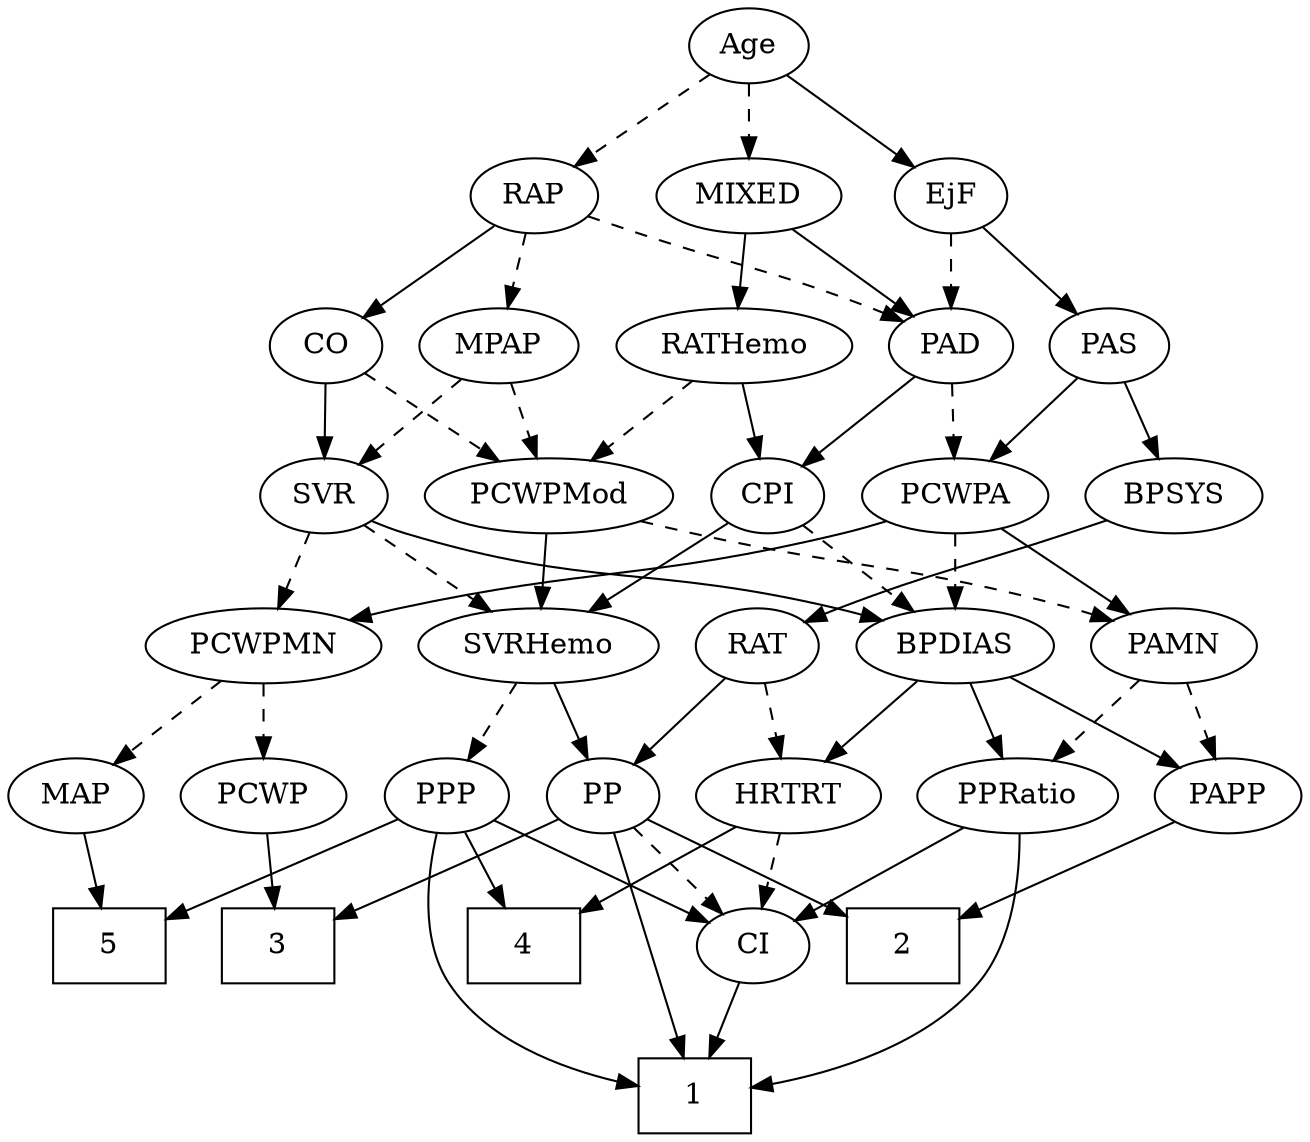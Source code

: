 strict digraph {
	graph [bb="0,0,569.39,540"];
	node [label="\N"];
	1	[height=0.5,
		pos="244.85,18",
		shape=box,
		width=0.75];
	2	[height=0.5,
		pos="69.847,90",
		shape=box,
		width=0.75];
	3	[height=0.5,
		pos="399.85,90",
		shape=box,
		width=0.75];
	4	[height=0.5,
		pos="327.85,90",
		shape=box,
		width=0.75];
	5	[height=0.5,
		pos="523.85,90",
		shape=box,
		width=0.75];
	Age	[height=0.5,
		pos="248.85,522",
		width=0.75];
	EjF	[height=0.5,
		pos="158.85,450",
		width=0.75];
	Age -> EjF	[pos="e,175.7,464.11 231.92,507.83 218.34,497.27 199.09,482.3 183.76,470.37",
		style=solid];
	RAP	[height=0.5,
		pos="341.85,450",
		width=0.77632];
	Age -> RAP	[pos="e,324.43,464.11 266.34,507.83 280.37,497.27 300.26,482.3 316.11,470.37",
		style=dashed];
	MIXED	[height=0.5,
		pos="248.85,450",
		width=1.1193];
	Age -> MIXED	[pos="e,248.85,468.1 248.85,503.7 248.85,495.98 248.85,486.71 248.85,478.11",
		style=dashed];
	PAD	[height=0.5,
		pos="158.85,378",
		width=0.79437];
	EjF -> PAD	[pos="e,158.85,396.1 158.85,431.7 158.85,423.98 158.85,414.71 158.85,406.11",
		style=dashed];
	PAS	[height=0.5,
		pos="84.847,378",
		width=0.75];
	EjF -> PAS	[pos="e,99.8,393.14 143.87,434.83 133.34,424.87 119.07,411.37 107.19,400.14",
		style=solid];
	MPAP	[height=0.5,
		pos="428.85,378",
		width=0.97491];
	RAP -> MPAP	[pos="e,410.62,393.66 358.62,435.5 371.09,425.47 388.33,411.6 402.61,400.11",
		style=dashed];
	RAP -> PAD	[pos="e,181.23,389.36 318.6,439.89 311.91,437.3 304.6,434.51 297.85,432 253.17,415.41 241.08,413.74 196.85,396 194.78,395.17 192.65,394.29 \
190.52,393.39",
		style=dashed];
	CO	[height=0.5,
		pos="348.85,378",
		width=0.75];
	RAP -> CO	[pos="e,347.14,396.1 343.58,431.7 344.35,423.98 345.28,414.71 346.14,406.11",
		style=solid];
	MIXED -> PAD	[pos="e,176.21,392.5 229.32,433.81 216.09,423.53 198.49,409.84 184.19,398.71",
		style=solid];
	RATHemo	[height=0.5,
		pos="254.85,378",
		width=1.3721];
	MIXED -> RATHemo	[pos="e,253.38,396.1 250.33,431.7 250.99,423.98 251.79,414.71 252.52,406.11",
		style=solid];
	SVR	[height=0.5,
		pos="434.85,306",
		width=0.77632];
	MPAP -> SVR	[pos="e,433.38,324.1 430.33,359.7 430.99,351.98 431.79,342.71 432.52,334.11",
		style=dashed];
	PCWPMod	[height=0.5,
		pos="336.85,306",
		width=1.4443];
	MPAP -> PCWPMod	[pos="e,357.48,322.7 409.78,362.5 397.03,352.79 380,339.83 365.6,328.88",
		style=dashed];
	BPSYS	[height=0.5,
		pos="55.847,306",
		width=1.0471];
	RAT	[height=0.5,
		pos="241.85,234",
		width=0.75827];
	BPSYS -> RAT	[pos="e,220.48,245.24 84.528,294.31 90.258,292.2 96.239,290.02 101.85,288 147.48,271.59 159.88,270.14 204.85,252 206.92,251.16 209.05,\
250.27 211.19,249.35",
		style=solid];
	CPI	[height=0.5,
		pos="239.85,306",
		width=0.75];
	PAD -> CPI	[pos="e,224.03,320.67 175.24,362.83 187.03,352.64 203.11,338.75 216.27,327.37",
		style=solid];
	PCWPA	[height=0.5,
		pos="152.85,306",
		width=1.1555];
	PAD -> PCWPA	[pos="e,154.31,324.1 157.36,359.7 156.7,351.98 155.91,342.71 155.17,334.11",
		style=dashed];
	CO -> SVR	[pos="e,418.02,320.69 365.43,363.5 378.08,353.21 395.71,338.86 410.03,327.2",
		style=solid];
	CO -> PCWPMod	[pos="e,339.81,324.28 345.94,360.05 344.62,352.35 343.02,343.03 341.54,334.36",
		style=dashed];
	PAS -> BPSYS	[pos="e,62.872,323.96 77.975,360.41 74.629,352.34 70.526,342.43 66.766,333.35",
		style=solid];
	PAS -> PCWPA	[pos="e,137.35,322.95 98.937,362.5 107.95,353.22 119.85,340.97 130.18,330.34",
		style=solid];
	PAMN	[height=0.5,
		pos="56.847,234",
		width=1.011];
	PPRatio	[height=0.5,
		pos="120.85,162",
		width=1.1013];
	PAMN -> PPRatio	[pos="e,106.38,178.82 71.37,217.12 79.716,207.99 90.351,196.36 99.62,186.22",
		style=dashed];
	PAPP	[height=0.5,
		pos="31.847,162",
		width=0.88464];
	PAMN -> PAPP	[pos="e,37.843,179.79 50.795,216.05 47.94,208.06 44.465,198.33 41.276,189.4",
		style=dashed];
	RATHemo -> CPI	[pos="e,243.51,324.1 251.14,359.7 249.49,351.98 247.5,342.71 245.66,334.11",
		style=solid];
	RATHemo -> PCWPMod	[pos="e,318.31,322.82 273.45,361.12 284.46,351.72 298.58,339.67 310.69,329.33",
		style=dashed];
	SVRHemo	[height=0.5,
		pos="336.85,234",
		width=1.3902];
	CPI -> SVRHemo	[pos="e,315.44,250.45 257.64,292.16 271.52,282.14 291.1,268.02 307.32,256.31",
		style=solid];
	BPDIAS	[height=0.5,
		pos="153.85,234",
		width=1.1735];
	CPI -> BPDIAS	[pos="e,172.77,250.41 223.27,291.5 211.19,281.67 194.57,268.15 180.62,256.79",
		style=dashed];
	PP	[height=0.5,
		pos="302.85,162",
		width=0.75];
	RAT -> PP	[pos="e,289.64,178.16 255.08,217.81 263.24,208.45 273.84,196.28 282.99,185.79",
		style=solid];
	HRTRT	[height=0.5,
		pos="217.85,162",
		width=1.1013];
	RAT -> HRTRT	[pos="e,223.77,180.28 236.04,216.05 233.34,208.18 230.06,198.62 227.03,189.79",
		style=dashed];
	PCWPMN	[height=0.5,
		pos="454.85,234",
		width=1.3902];
	SVR -> PCWPMN	[pos="e,449.91,252.28 439.69,288.05 441.92,280.26 444.61,270.82 447.11,262.08",
		style=dashed];
	SVR -> SVRHemo	[pos="e,358.47,250.45 416.87,292.16 402.85,282.14 383.07,268.02 366.68,256.31",
		style=dashed];
	SVR -> BPDIAS	[pos="e,185.55,246.09 413.68,294.2 408.59,291.9 403.1,289.67 397.85,288 315.11,261.68 289.95,273.54 205.85,252 202.43,251.13 198.91,250.15 \
195.39,249.11",
		style=solid];
	PCWPMod -> PAMN	[pos="e,84.356,245.92 298.23,293.82 290.82,291.79 283.11,289.77 275.85,288 199.53,269.45 178.33,273.67 102.85,252 99.914,251.16 96.9,250.22 \
93.886,249.23",
		style=dashed];
	PCWPMod -> SVRHemo	[pos="e,336.85,252.1 336.85,287.7 336.85,279.98 336.85,270.71 336.85,262.11",
		style=solid];
	PCWPA -> PAMN	[pos="e,76.52,249.35 132.49,290.15 118.56,280 99.912,266.4 84.62,255.25",
		style=solid];
	PCWPA -> PCWPMN	[pos="e,417.85,246.24 183.93,293.89 190.46,291.77 197.34,289.69 203.85,288 287.89,266.22 311.37,272.04 395.85,252 399.87,251.04 404.03,\
249.99 408.2,248.88",
		style=solid];
	PCWPA -> BPDIAS	[pos="e,153.6,252.1 153.09,287.7 153.2,279.98 153.34,270.71 153.46,262.11",
		style=dashed];
	MAP	[height=0.5,
		pos="538.85,162",
		width=0.84854];
	PCWPMN -> MAP	[pos="e,521.86,177.16 473.91,217.12 485.74,207.26 501.08,194.47 513.88,183.81",
		style=dashed];
	PCWP	[height=0.5,
		pos="454.85,162",
		width=0.97491];
	PCWPMN -> PCWP	[pos="e,454.85,180.1 454.85,215.7 454.85,207.98 454.85,198.71 454.85,190.11",
		style=dashed];
	SVRHemo -> PP	[pos="e,310.77,179.31 328.62,216.05 324.59,207.77 319.66,197.62 315.2,188.42",
		style=solid];
	PPP	[height=0.5,
		pos="374.85,162",
		width=0.75];
	SVRHemo -> PPP	[pos="e,365.99,179.31 346.05,216.05 350.59,207.68 356.17,197.4 361.2,188.13",
		style=dashed];
	BPDIAS -> PPRatio	[pos="e,128.76,179.79 145.86,216.05 142.05,207.97 137.4,198.12 133.16,189.11",
		style=solid];
	BPDIAS -> PAPP	[pos="e,53.448,175.39 129.74,219.17 110.39,208.06 83.09,192.4 62.236,180.44",
		style=solid];
	BPDIAS -> HRTRT	[pos="e,203.08,179.15 168.69,216.76 176.85,207.84 187.12,196.61 196.16,186.72",
		style=solid];
	MAP -> 5	[pos="e,527.55,108.28 535.22,144.05 533.55,136.26 531.52,126.82 529.65,118.08",
		style=solid];
	PP -> 1	[pos="e,251.93,36.346 296.08,144.43 286.19,120.22 267.68,74.894 255.82,45.871",
		style=solid];
	PP -> 2	[pos="e,97.087,96.709 281.8,150.29 276.95,148.05 271.78,145.81 266.85,144 212.41,124.01 147.01,107.91 106.95,98.898",
		style=solid];
	PP -> 3	[pos="e,375.96,108.24 320.64,148.16 333.74,138.7 351.93,125.58 367.58,114.29",
		style=solid];
	CI	[height=0.5,
		pos="217.85,90",
		width=0.75];
	PP -> CI	[pos="e,234.19,104.46 286.46,147.5 273.88,137.14 256.31,122.67 242.1,110.97",
		style=dashed];
	PPP -> 1	[pos="e,272.06,22.509 395.15,149.81 409.47,140.65 427.53,126.25 435.85,108 442.48,93.441 445.53,84.737 435.85,72 417.33,47.64 332.35,31.547 \
282.2,23.991",
		style=solid];
	PPP -> 4	[pos="e,339.46,108.29 364.18,145.12 358.54,136.72 351.48,126.2 345.08,116.67",
		style=solid];
	PPP -> 5	[pos="e,496.44,103.83 396.16,150.92 400.99,148.64 406.09,146.24 410.85,144 436.29,132.02 464.98,118.57 487.09,108.21",
		style=solid];
	PPP -> CI	[pos="e,240.23,100.58 353.57,150.83 348.74,148.56 343.63,146.18 338.85,144 308.76,130.31 274.19,115.23 249.73,104.67",
		style=solid];
	PPRatio -> 1	[pos="e,221.66,36.03 130.42,144.28 141.52,125.62 160.97,95.044 181.85,72 191.41,61.449 203.06,51.085 213.74,42.359",
		style=solid];
	PPRatio -> CI	[pos="e,200.23,103.71 141.42,146.15 156.15,135.52 176.1,121.13 191.93,109.71",
		style=solid];
	PCWP -> 3	[pos="e,413.43,108.29 442.37,145.12 435.7,136.63 427.33,125.98 419.79,116.38",
		style=solid];
	CI -> 1	[pos="e,238.12,36.447 224.25,72.411 227.28,64.539 230.99,54.929 234.42,46.042",
		style=solid];
	PAPP -> 2	[pos="e,60.376,108.45 40.853,144.41 45.218,136.37 50.568,126.51 55.478,117.47",
		style=solid];
	HRTRT -> 4	[pos="e,300.83,108.19 239.84,147 254.79,137.49 274.9,124.69 292.13,113.73",
		style=solid];
	HRTRT -> CI	[pos="e,217.85,108.1 217.85,143.7 217.85,135.98 217.85,126.71 217.85,118.11",
		style=dashed];
}
